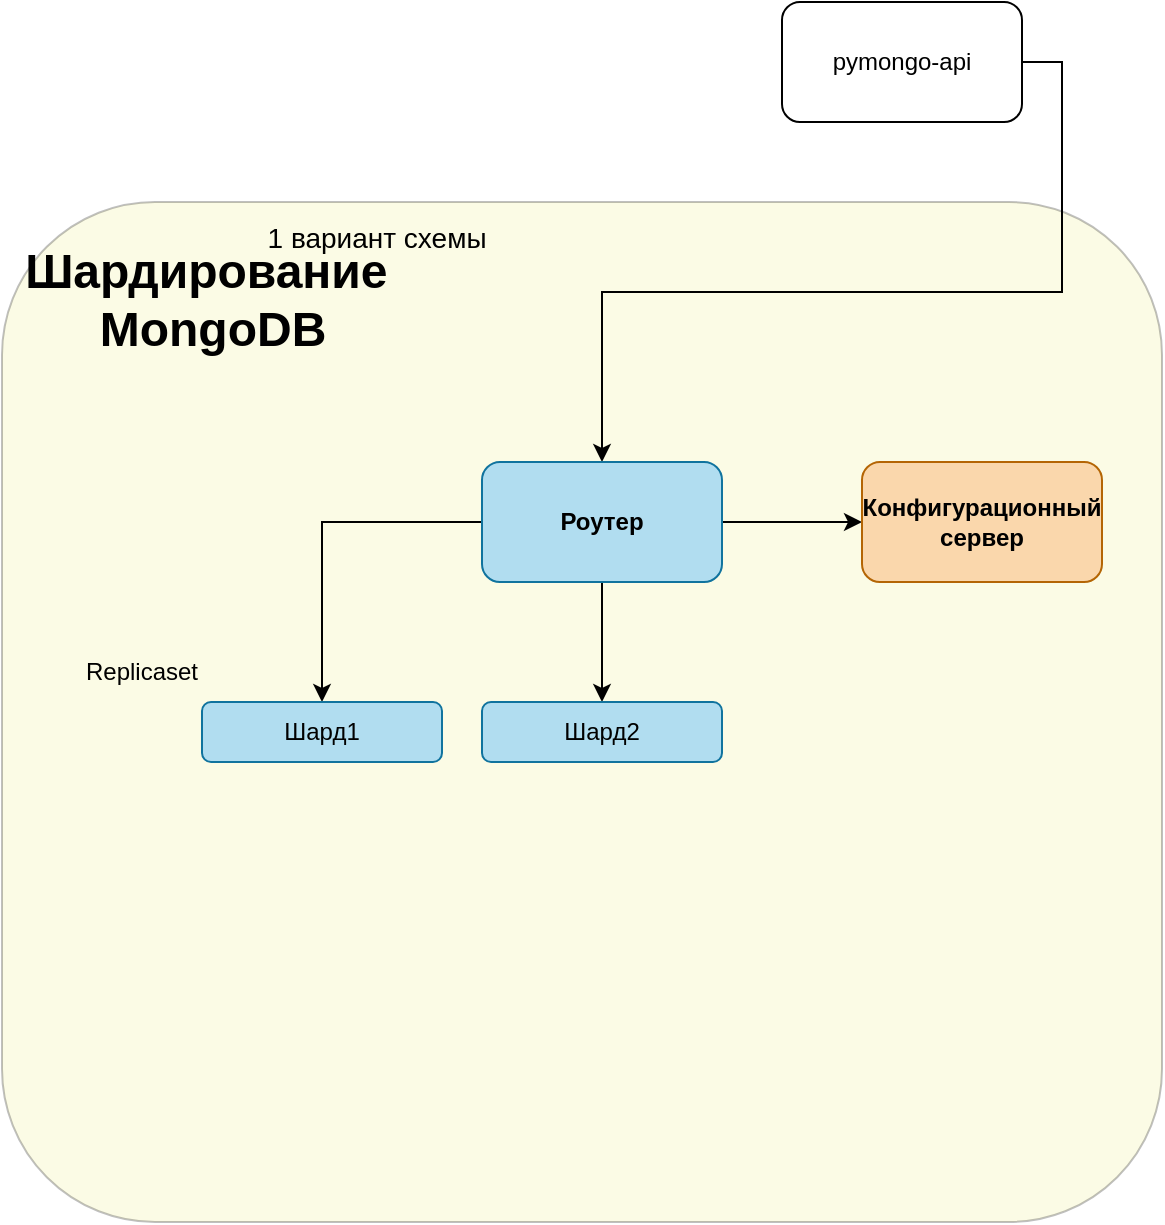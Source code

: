 <mxfile version="22.1.16" type="device">
  <diagram name="Page-1" id="-H_mtQnk-PTXWXPvYvuk">
    <mxGraphModel dx="3816" dy="2627" grid="1" gridSize="10" guides="1" tooltips="1" connect="1" arrows="1" fold="1" page="1" pageScale="1" pageWidth="1169" pageHeight="827" math="0" shadow="0">
      <root>
        <mxCell id="0" />
        <mxCell id="1" parent="0" />
        <mxCell id="xjxATC7eD6JjGwYjVx3A-133" value="" style="rounded=1;whiteSpace=wrap;html=1;fontColor=none;noLabel=1;labelBackgroundColor=#fffb85;textOpacity=50;fillStyle=solid;gradientColor=none;gradientDirection=north;fillColor=#eef099;shadow=0;glass=0;opacity=25;" parent="1" vertex="1">
          <mxGeometry x="-1164" y="150" width="580" height="510" as="geometry" />
        </mxCell>
        <mxCell id="zA23MoTUsTF4_91t8viU-3" value="pymongo-api" style="rounded=1;whiteSpace=wrap;html=1;" parent="1" vertex="1">
          <mxGeometry x="-774" y="50" width="120" height="60" as="geometry" />
        </mxCell>
        <mxCell id="zA23MoTUsTF4_91t8viU-4" style="edgeStyle=orthogonalEdgeStyle;rounded=0;orthogonalLoop=1;jettySize=auto;html=1;exitX=1;exitY=0.5;exitDx=0;exitDy=0;entryX=0.5;entryY=0;entryDx=0;entryDy=0;" parent="1" source="zA23MoTUsTF4_91t8viU-3" target="xjxATC7eD6JjGwYjVx3A-26" edge="1">
          <mxGeometry relative="1" as="geometry" />
        </mxCell>
        <mxCell id="xjxATC7eD6JjGwYjVx3A-29" value="" style="edgeStyle=orthogonalEdgeStyle;rounded=0;orthogonalLoop=1;jettySize=auto;html=1;" parent="1" source="xjxATC7eD6JjGwYjVx3A-26" target="xjxATC7eD6JjGwYjVx3A-28" edge="1">
          <mxGeometry relative="1" as="geometry" />
        </mxCell>
        <mxCell id="xjxATC7eD6JjGwYjVx3A-31" value="" style="edgeStyle=orthogonalEdgeStyle;rounded=0;orthogonalLoop=1;jettySize=auto;html=1;" parent="1" source="xjxATC7eD6JjGwYjVx3A-26" target="xjxATC7eD6JjGwYjVx3A-30" edge="1">
          <mxGeometry relative="1" as="geometry" />
        </mxCell>
        <mxCell id="xjxATC7eD6JjGwYjVx3A-33" value="" style="edgeStyle=orthogonalEdgeStyle;rounded=0;orthogonalLoop=1;jettySize=auto;html=1;entryX=0;entryY=0.5;entryDx=0;entryDy=0;" parent="1" source="xjxATC7eD6JjGwYjVx3A-26" target="xjxATC7eD6JjGwYjVx3A-32" edge="1">
          <mxGeometry relative="1" as="geometry" />
        </mxCell>
        <mxCell id="xjxATC7eD6JjGwYjVx3A-26" value="&lt;b&gt;Роутер&lt;/b&gt;" style="rounded=1;whiteSpace=wrap;html=1;fillColor=#b1ddf0;strokeColor=#10739e;" parent="1" vertex="1">
          <mxGeometry x="-924" y="280" width="120" height="60" as="geometry" />
        </mxCell>
        <mxCell id="xjxATC7eD6JjGwYjVx3A-28" value="Шард1" style="rounded=1;whiteSpace=wrap;html=1;fillColor=#b1ddf0;strokeColor=#10739e;" parent="1" vertex="1">
          <mxGeometry x="-1064" y="400" width="120" height="30" as="geometry" />
        </mxCell>
        <mxCell id="xjxATC7eD6JjGwYjVx3A-30" value="Шард2" style="rounded=1;whiteSpace=wrap;html=1;fillColor=#b1ddf0;strokeColor=#10739e;" parent="1" vertex="1">
          <mxGeometry x="-924" y="400" width="120" height="30" as="geometry" />
        </mxCell>
        <mxCell id="xjxATC7eD6JjGwYjVx3A-32" value="&lt;b&gt;Конфигурационный сервер&lt;/b&gt;" style="rounded=1;whiteSpace=wrap;html=1;fillColor=#fad7ac;strokeColor=#b46504;" parent="1" vertex="1">
          <mxGeometry x="-734" y="280" width="120" height="60" as="geometry" />
        </mxCell>
        <mxCell id="xjxATC7eD6JjGwYjVx3A-41" value="Replicaset" style="text;html=1;strokeColor=none;fillColor=none;align=center;verticalAlign=middle;whiteSpace=wrap;rounded=0;" parent="1" vertex="1">
          <mxGeometry x="-1124" y="370" width="60" height="30" as="geometry" />
        </mxCell>
        <mxCell id="xjxATC7eD6JjGwYjVx3A-99" value="Шардирование&amp;nbsp;&lt;br&gt;MongoDB" style="text;strokeColor=none;fillColor=none;html=1;fontSize=24;fontStyle=1;verticalAlign=middle;align=center;" parent="1" vertex="1">
          <mxGeometry x="-1109" y="179" width="100" height="40" as="geometry" />
        </mxCell>
        <mxCell id="xjxATC7eD6JjGwYjVx3A-132" value="1 вариант схемы" style="text;strokeColor=none;fillColor=none;html=1;fontSize=14;fontStyle=0;verticalAlign=middle;align=center;" parent="1" vertex="1">
          <mxGeometry x="-1027" y="148" width="100" height="40" as="geometry" />
        </mxCell>
      </root>
    </mxGraphModel>
  </diagram>
</mxfile>
